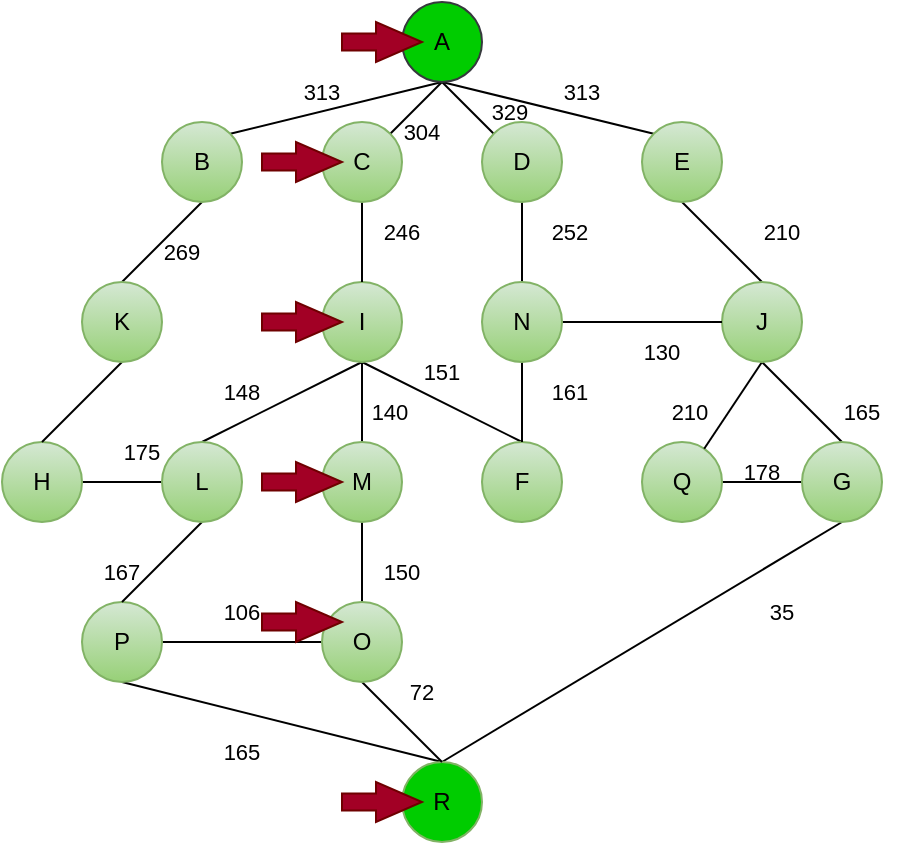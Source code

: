 <mxfile version="21.3.2" type="github">
  <diagram name="Página-1" id="pz-1fr6uStea3kSh0M2R">
    <mxGraphModel dx="880" dy="484" grid="1" gridSize="10" guides="1" tooltips="1" connect="1" arrows="1" fold="1" page="1" pageScale="1" pageWidth="827" pageHeight="1169" math="0" shadow="0">
      <root>
        <mxCell id="0" />
        <mxCell id="1" parent="0" />
        <mxCell id="VfgX133csgO2tGI3QdMY-1" style="rounded=0;orthogonalLoop=1;jettySize=auto;html=1;exitX=0.5;exitY=1;exitDx=0;exitDy=0;endArrow=none;endFill=0;" edge="1" parent="1" source="VfgX133csgO2tGI3QdMY-5" target="VfgX133csgO2tGI3QdMY-35">
          <mxGeometry relative="1" as="geometry" />
        </mxCell>
        <mxCell id="VfgX133csgO2tGI3QdMY-2" style="edgeStyle=none;shape=connector;rounded=0;orthogonalLoop=1;jettySize=auto;html=1;exitX=0.5;exitY=1;exitDx=0;exitDy=0;entryX=1;entryY=0;entryDx=0;entryDy=0;labelBackgroundColor=default;strokeColor=default;fontFamily=Helvetica;fontSize=11;fontColor=default;endArrow=none;endFill=0;exitPerimeter=0;" edge="1" parent="1" source="VfgX133csgO2tGI3QdMY-5" target="VfgX133csgO2tGI3QdMY-7">
          <mxGeometry relative="1" as="geometry" />
        </mxCell>
        <mxCell id="VfgX133csgO2tGI3QdMY-3" style="edgeStyle=none;shape=connector;rounded=0;orthogonalLoop=1;jettySize=auto;html=1;exitX=0.5;exitY=1;exitDx=0;exitDy=0;entryX=0;entryY=0;entryDx=0;entryDy=0;labelBackgroundColor=default;strokeColor=default;fontFamily=Helvetica;fontSize=11;fontColor=default;endArrow=none;endFill=0;" edge="1" parent="1" source="VfgX133csgO2tGI3QdMY-5" target="VfgX133csgO2tGI3QdMY-14">
          <mxGeometry relative="1" as="geometry" />
        </mxCell>
        <mxCell id="VfgX133csgO2tGI3QdMY-4" style="edgeStyle=none;shape=connector;rounded=0;orthogonalLoop=1;jettySize=auto;html=1;exitX=0.5;exitY=1;exitDx=0;exitDy=0;entryX=0;entryY=0;entryDx=0;entryDy=0;labelBackgroundColor=default;strokeColor=default;fontFamily=Helvetica;fontSize=11;fontColor=default;endArrow=none;endFill=0;" edge="1" parent="1" source="VfgX133csgO2tGI3QdMY-5" target="VfgX133csgO2tGI3QdMY-21">
          <mxGeometry relative="1" as="geometry" />
        </mxCell>
        <mxCell id="VfgX133csgO2tGI3QdMY-5" value="A" style="ellipse;whiteSpace=wrap;html=1;aspect=fixed;fillColor=#00CC00;strokeColor=#36393d;gradientColor=#00CC00;" vertex="1" parent="1">
          <mxGeometry x="360" y="20" width="40" height="40" as="geometry" />
        </mxCell>
        <mxCell id="VfgX133csgO2tGI3QdMY-6" style="edgeStyle=none;shape=connector;rounded=0;orthogonalLoop=1;jettySize=auto;html=1;exitX=0.5;exitY=1;exitDx=0;exitDy=0;entryX=0.5;entryY=0;entryDx=0;entryDy=0;labelBackgroundColor=default;strokeColor=default;fontFamily=Helvetica;fontSize=11;fontColor=default;endArrow=none;endFill=0;" edge="1" parent="1" source="VfgX133csgO2tGI3QdMY-7" target="VfgX133csgO2tGI3QdMY-31">
          <mxGeometry relative="1" as="geometry" />
        </mxCell>
        <mxCell id="VfgX133csgO2tGI3QdMY-7" value="B" style="ellipse;whiteSpace=wrap;html=1;aspect=fixed;fillColor=#d5e8d4;strokeColor=#82b366;gradientColor=#97d077;" vertex="1" parent="1">
          <mxGeometry x="240" y="80" width="40" height="40" as="geometry" />
        </mxCell>
        <mxCell id="VfgX133csgO2tGI3QdMY-8" value="" style="edgeStyle=none;shape=connector;rounded=0;orthogonalLoop=1;jettySize=auto;html=1;labelBackgroundColor=default;strokeColor=default;fontFamily=Helvetica;fontSize=11;fontColor=default;endArrow=none;endFill=0;" edge="1" parent="1" source="VfgX133csgO2tGI3QdMY-9" target="VfgX133csgO2tGI3QdMY-19">
          <mxGeometry relative="1" as="geometry" />
        </mxCell>
        <mxCell id="VfgX133csgO2tGI3QdMY-9" value="Q" style="ellipse;whiteSpace=wrap;html=1;aspect=fixed;fillColor=#d5e8d4;strokeColor=#82b366;gradientColor=#97d077;" vertex="1" parent="1">
          <mxGeometry x="480" y="240" width="40" height="40" as="geometry" />
        </mxCell>
        <mxCell id="VfgX133csgO2tGI3QdMY-10" style="edgeStyle=none;shape=connector;rounded=0;orthogonalLoop=1;jettySize=auto;html=1;exitX=1;exitY=0.5;exitDx=0;exitDy=0;entryX=0;entryY=0.5;entryDx=0;entryDy=0;labelBackgroundColor=default;strokeColor=default;fontFamily=Helvetica;fontSize=11;fontColor=default;endArrow=none;endFill=0;" edge="1" parent="1" source="VfgX133csgO2tGI3QdMY-12" target="VfgX133csgO2tGI3QdMY-42">
          <mxGeometry relative="1" as="geometry" />
        </mxCell>
        <mxCell id="VfgX133csgO2tGI3QdMY-11" style="edgeStyle=none;shape=connector;rounded=0;orthogonalLoop=1;jettySize=auto;html=1;exitX=0.5;exitY=1;exitDx=0;exitDy=0;entryX=0.5;entryY=0;entryDx=0;entryDy=0;labelBackgroundColor=default;strokeColor=default;fontFamily=Helvetica;fontSize=11;fontColor=default;endArrow=none;endFill=0;" edge="1" parent="1" source="VfgX133csgO2tGI3QdMY-12" target="VfgX133csgO2tGI3QdMY-37">
          <mxGeometry relative="1" as="geometry" />
        </mxCell>
        <mxCell id="VfgX133csgO2tGI3QdMY-12" value="P" style="ellipse;whiteSpace=wrap;html=1;aspect=fixed;fillColor=#d5e8d4;strokeColor=#82b366;gradientColor=#97d077;" vertex="1" parent="1">
          <mxGeometry x="200" y="320" width="40" height="40" as="geometry" />
        </mxCell>
        <mxCell id="VfgX133csgO2tGI3QdMY-13" style="edgeStyle=none;shape=connector;rounded=0;orthogonalLoop=1;jettySize=auto;html=1;exitX=0.5;exitY=1;exitDx=0;exitDy=0;entryX=0.5;entryY=0;entryDx=0;entryDy=0;labelBackgroundColor=default;strokeColor=default;fontFamily=Helvetica;fontSize=11;fontColor=default;endArrow=none;endFill=0;" edge="1" parent="1" source="VfgX133csgO2tGI3QdMY-14" target="VfgX133csgO2tGI3QdMY-17">
          <mxGeometry relative="1" as="geometry" />
        </mxCell>
        <mxCell id="VfgX133csgO2tGI3QdMY-14" value="E" style="ellipse;whiteSpace=wrap;html=1;aspect=fixed;fillColor=#d5e8d4;strokeColor=#82b366;gradientColor=#97d077;" vertex="1" parent="1">
          <mxGeometry x="480" y="80" width="40" height="40" as="geometry" />
        </mxCell>
        <mxCell id="VfgX133csgO2tGI3QdMY-15" style="edgeStyle=none;shape=connector;rounded=0;orthogonalLoop=1;jettySize=auto;html=1;exitX=0.5;exitY=1;exitDx=0;exitDy=0;entryX=0.5;entryY=0;entryDx=0;entryDy=0;labelBackgroundColor=default;strokeColor=default;fontFamily=Helvetica;fontSize=11;fontColor=default;endArrow=none;endFill=0;" edge="1" parent="1" source="VfgX133csgO2tGI3QdMY-17" target="VfgX133csgO2tGI3QdMY-19">
          <mxGeometry relative="1" as="geometry" />
        </mxCell>
        <mxCell id="VfgX133csgO2tGI3QdMY-16" style="edgeStyle=none;shape=connector;rounded=0;orthogonalLoop=1;jettySize=auto;html=1;exitX=0.5;exitY=1;exitDx=0;exitDy=0;labelBackgroundColor=default;strokeColor=default;fontFamily=Helvetica;fontSize=11;fontColor=default;endArrow=none;endFill=0;" edge="1" parent="1" source="VfgX133csgO2tGI3QdMY-17" target="VfgX133csgO2tGI3QdMY-9">
          <mxGeometry relative="1" as="geometry" />
        </mxCell>
        <mxCell id="VfgX133csgO2tGI3QdMY-17" value="J" style="ellipse;whiteSpace=wrap;html=1;aspect=fixed;fillColor=#d5e8d4;strokeColor=#82b366;gradientColor=#97d077;" vertex="1" parent="1">
          <mxGeometry x="520" y="160" width="40" height="40" as="geometry" />
        </mxCell>
        <mxCell id="VfgX133csgO2tGI3QdMY-18" style="edgeStyle=none;shape=connector;rounded=0;orthogonalLoop=1;jettySize=auto;html=1;exitX=0.5;exitY=1;exitDx=0;exitDy=0;entryX=0.5;entryY=0;entryDx=0;entryDy=0;labelBackgroundColor=default;strokeColor=default;fontFamily=Helvetica;fontSize=11;fontColor=default;endArrow=none;endFill=0;" edge="1" parent="1" source="VfgX133csgO2tGI3QdMY-19" target="VfgX133csgO2tGI3QdMY-37">
          <mxGeometry relative="1" as="geometry" />
        </mxCell>
        <mxCell id="VfgX133csgO2tGI3QdMY-19" value="G" style="ellipse;whiteSpace=wrap;html=1;aspect=fixed;fillColor=#d5e8d4;strokeColor=#82b366;gradientColor=#97d077;" vertex="1" parent="1">
          <mxGeometry x="560" y="240" width="40" height="40" as="geometry" />
        </mxCell>
        <mxCell id="VfgX133csgO2tGI3QdMY-20" style="edgeStyle=none;shape=connector;rounded=0;orthogonalLoop=1;jettySize=auto;html=1;exitX=0.5;exitY=1;exitDx=0;exitDy=0;entryX=0.5;entryY=0;entryDx=0;entryDy=0;labelBackgroundColor=default;strokeColor=default;fontFamily=Helvetica;fontSize=11;fontColor=default;endArrow=none;endFill=0;" edge="1" parent="1" source="VfgX133csgO2tGI3QdMY-21" target="VfgX133csgO2tGI3QdMY-40">
          <mxGeometry relative="1" as="geometry" />
        </mxCell>
        <mxCell id="VfgX133csgO2tGI3QdMY-21" value="D" style="ellipse;whiteSpace=wrap;html=1;aspect=fixed;fillColor=#d5e8d4;strokeColor=#82b366;gradientColor=#97d077;" vertex="1" parent="1">
          <mxGeometry x="400" y="80" width="40" height="40" as="geometry" />
        </mxCell>
        <mxCell id="VfgX133csgO2tGI3QdMY-22" style="edgeStyle=none;shape=connector;rounded=0;orthogonalLoop=1;jettySize=auto;html=1;exitX=0.5;exitY=1;exitDx=0;exitDy=0;entryX=0.5;entryY=0;entryDx=0;entryDy=0;labelBackgroundColor=default;strokeColor=default;fontFamily=Helvetica;fontSize=11;fontColor=default;endArrow=none;endFill=0;" edge="1" parent="1" source="VfgX133csgO2tGI3QdMY-25" target="VfgX133csgO2tGI3QdMY-33">
          <mxGeometry relative="1" as="geometry" />
        </mxCell>
        <mxCell id="VfgX133csgO2tGI3QdMY-23" style="edgeStyle=none;shape=connector;rounded=0;orthogonalLoop=1;jettySize=auto;html=1;exitX=0.5;exitY=1;exitDx=0;exitDy=0;entryX=0.5;entryY=0;entryDx=0;entryDy=0;labelBackgroundColor=default;strokeColor=default;fontFamily=Helvetica;fontSize=11;fontColor=default;endArrow=none;endFill=0;" edge="1" parent="1" source="VfgX133csgO2tGI3QdMY-25" target="VfgX133csgO2tGI3QdMY-27">
          <mxGeometry relative="1" as="geometry" />
        </mxCell>
        <mxCell id="VfgX133csgO2tGI3QdMY-24" style="edgeStyle=none;shape=connector;rounded=0;orthogonalLoop=1;jettySize=auto;html=1;exitX=0.5;exitY=1;exitDx=0;exitDy=0;entryX=0.5;entryY=0;entryDx=0;entryDy=0;labelBackgroundColor=default;strokeColor=default;fontFamily=Helvetica;fontSize=11;fontColor=default;endArrow=none;endFill=0;" edge="1" parent="1" source="VfgX133csgO2tGI3QdMY-25" target="VfgX133csgO2tGI3QdMY-36">
          <mxGeometry relative="1" as="geometry" />
        </mxCell>
        <mxCell id="VfgX133csgO2tGI3QdMY-25" value="I" style="ellipse;whiteSpace=wrap;html=1;aspect=fixed;fillColor=#d5e8d4;strokeColor=#82b366;gradientColor=#97d077;" vertex="1" parent="1">
          <mxGeometry x="320" y="160" width="40" height="40" as="geometry" />
        </mxCell>
        <mxCell id="VfgX133csgO2tGI3QdMY-26" style="edgeStyle=none;shape=connector;rounded=0;orthogonalLoop=1;jettySize=auto;html=1;exitX=0.5;exitY=1;exitDx=0;exitDy=0;entryX=0.5;entryY=0;entryDx=0;entryDy=0;labelBackgroundColor=default;strokeColor=default;fontFamily=Helvetica;fontSize=11;fontColor=default;endArrow=none;endFill=0;" edge="1" parent="1" source="VfgX133csgO2tGI3QdMY-27" target="VfgX133csgO2tGI3QdMY-42">
          <mxGeometry relative="1" as="geometry" />
        </mxCell>
        <mxCell id="VfgX133csgO2tGI3QdMY-27" value="M" style="ellipse;whiteSpace=wrap;html=1;aspect=fixed;fillColor=#d5e8d4;strokeColor=#82b366;gradientColor=#97d077;" vertex="1" parent="1">
          <mxGeometry x="320" y="240" width="40" height="40" as="geometry" />
        </mxCell>
        <mxCell id="VfgX133csgO2tGI3QdMY-28" style="edgeStyle=none;shape=connector;rounded=0;orthogonalLoop=1;jettySize=auto;html=1;exitX=1;exitY=0.5;exitDx=0;exitDy=0;entryX=0;entryY=0.5;entryDx=0;entryDy=0;labelBackgroundColor=default;strokeColor=default;fontFamily=Helvetica;fontSize=11;fontColor=default;endArrow=none;endFill=0;" edge="1" parent="1" source="VfgX133csgO2tGI3QdMY-29" target="VfgX133csgO2tGI3QdMY-33">
          <mxGeometry relative="1" as="geometry" />
        </mxCell>
        <mxCell id="VfgX133csgO2tGI3QdMY-29" value="H" style="ellipse;whiteSpace=wrap;html=1;aspect=fixed;fillColor=#d5e8d4;strokeColor=#82b366;gradientColor=#97d077;" vertex="1" parent="1">
          <mxGeometry x="160" y="240" width="40" height="40" as="geometry" />
        </mxCell>
        <mxCell id="VfgX133csgO2tGI3QdMY-30" style="edgeStyle=none;shape=connector;rounded=0;orthogonalLoop=1;jettySize=auto;html=1;exitX=0.5;exitY=1;exitDx=0;exitDy=0;entryX=0.5;entryY=0;entryDx=0;entryDy=0;labelBackgroundColor=default;strokeColor=default;fontFamily=Helvetica;fontSize=11;fontColor=default;endArrow=none;endFill=0;" edge="1" parent="1" source="VfgX133csgO2tGI3QdMY-31" target="VfgX133csgO2tGI3QdMY-29">
          <mxGeometry relative="1" as="geometry" />
        </mxCell>
        <mxCell id="VfgX133csgO2tGI3QdMY-31" value="K" style="ellipse;whiteSpace=wrap;html=1;aspect=fixed;fillColor=#d5e8d4;strokeColor=#82b366;gradientColor=#97d077;" vertex="1" parent="1">
          <mxGeometry x="200" y="160" width="40" height="40" as="geometry" />
        </mxCell>
        <mxCell id="VfgX133csgO2tGI3QdMY-32" style="edgeStyle=none;shape=connector;rounded=0;orthogonalLoop=1;jettySize=auto;html=1;exitX=0.5;exitY=1;exitDx=0;exitDy=0;entryX=0.5;entryY=0;entryDx=0;entryDy=0;labelBackgroundColor=default;strokeColor=default;fontFamily=Helvetica;fontSize=11;fontColor=default;endArrow=none;endFill=0;" edge="1" parent="1" source="VfgX133csgO2tGI3QdMY-33" target="VfgX133csgO2tGI3QdMY-12">
          <mxGeometry relative="1" as="geometry" />
        </mxCell>
        <mxCell id="VfgX133csgO2tGI3QdMY-33" value="L" style="ellipse;whiteSpace=wrap;html=1;aspect=fixed;fillColor=#d5e8d4;strokeColor=#82b366;gradientColor=#97d077;" vertex="1" parent="1">
          <mxGeometry x="240" y="240" width="40" height="40" as="geometry" />
        </mxCell>
        <mxCell id="VfgX133csgO2tGI3QdMY-34" style="edgeStyle=none;shape=connector;rounded=0;orthogonalLoop=1;jettySize=auto;html=1;exitX=0.5;exitY=1;exitDx=0;exitDy=0;labelBackgroundColor=default;strokeColor=default;fontFamily=Helvetica;fontSize=11;fontColor=default;endArrow=none;endFill=0;" edge="1" parent="1" source="VfgX133csgO2tGI3QdMY-35" target="VfgX133csgO2tGI3QdMY-25">
          <mxGeometry relative="1" as="geometry" />
        </mxCell>
        <mxCell id="VfgX133csgO2tGI3QdMY-35" value="C" style="ellipse;whiteSpace=wrap;html=1;aspect=fixed;fillColor=#d5e8d4;strokeColor=#82b366;gradientColor=#97d077;" vertex="1" parent="1">
          <mxGeometry x="320" y="80" width="40" height="40" as="geometry" />
        </mxCell>
        <mxCell id="VfgX133csgO2tGI3QdMY-36" value="F" style="ellipse;whiteSpace=wrap;html=1;aspect=fixed;fillColor=#d5e8d4;strokeColor=#82b366;gradientColor=#97d077;" vertex="1" parent="1">
          <mxGeometry x="400" y="240" width="40" height="40" as="geometry" />
        </mxCell>
        <mxCell id="VfgX133csgO2tGI3QdMY-37" value="R" style="ellipse;whiteSpace=wrap;html=1;aspect=fixed;fillColor=#00CC00;strokeColor=#82b366;gradientColor=#00CC00;" vertex="1" parent="1">
          <mxGeometry x="360" y="400" width="40" height="40" as="geometry" />
        </mxCell>
        <mxCell id="VfgX133csgO2tGI3QdMY-38" style="edgeStyle=none;shape=connector;rounded=0;orthogonalLoop=1;jettySize=auto;html=1;exitX=0.5;exitY=1;exitDx=0;exitDy=0;entryX=0.5;entryY=0;entryDx=0;entryDy=0;labelBackgroundColor=default;strokeColor=default;fontFamily=Helvetica;fontSize=11;fontColor=default;endArrow=none;endFill=0;" edge="1" parent="1" source="VfgX133csgO2tGI3QdMY-40" target="VfgX133csgO2tGI3QdMY-36">
          <mxGeometry relative="1" as="geometry" />
        </mxCell>
        <mxCell id="VfgX133csgO2tGI3QdMY-39" style="edgeStyle=none;shape=connector;rounded=0;orthogonalLoop=1;jettySize=auto;html=1;exitX=1;exitY=0.5;exitDx=0;exitDy=0;entryX=0;entryY=0.5;entryDx=0;entryDy=0;labelBackgroundColor=default;strokeColor=default;fontFamily=Helvetica;fontSize=11;fontColor=default;endArrow=none;endFill=0;" edge="1" parent="1" source="VfgX133csgO2tGI3QdMY-40" target="VfgX133csgO2tGI3QdMY-17">
          <mxGeometry relative="1" as="geometry" />
        </mxCell>
        <mxCell id="VfgX133csgO2tGI3QdMY-40" value="N" style="ellipse;whiteSpace=wrap;html=1;aspect=fixed;fillColor=#d5e8d4;strokeColor=#82b366;gradientColor=#97d077;" vertex="1" parent="1">
          <mxGeometry x="400" y="160" width="40" height="40" as="geometry" />
        </mxCell>
        <mxCell id="VfgX133csgO2tGI3QdMY-41" style="edgeStyle=none;shape=connector;rounded=0;orthogonalLoop=1;jettySize=auto;html=1;exitX=0.5;exitY=1;exitDx=0;exitDy=0;labelBackgroundColor=default;strokeColor=default;fontFamily=Helvetica;fontSize=11;fontColor=default;endArrow=none;endFill=0;" edge="1" parent="1" source="VfgX133csgO2tGI3QdMY-42">
          <mxGeometry relative="1" as="geometry">
            <mxPoint x="380" y="400" as="targetPoint" />
          </mxGeometry>
        </mxCell>
        <mxCell id="VfgX133csgO2tGI3QdMY-42" value="O" style="ellipse;whiteSpace=wrap;html=1;aspect=fixed;fillColor=#d5e8d4;strokeColor=#82b366;gradientColor=#97d077;" vertex="1" parent="1">
          <mxGeometry x="320" y="320" width="40" height="40" as="geometry" />
        </mxCell>
        <mxCell id="VfgX133csgO2tGI3QdMY-43" value="313" style="text;html=1;strokeColor=none;fillColor=none;align=center;verticalAlign=middle;whiteSpace=wrap;rounded=0;fontSize=11;fontFamily=Helvetica;fontColor=default;" vertex="1" parent="1">
          <mxGeometry x="290" y="50" width="60" height="30" as="geometry" />
        </mxCell>
        <mxCell id="VfgX133csgO2tGI3QdMY-44" value="313" style="text;html=1;strokeColor=none;fillColor=none;align=center;verticalAlign=middle;whiteSpace=wrap;rounded=0;fontSize=11;fontFamily=Helvetica;fontColor=default;" vertex="1" parent="1">
          <mxGeometry x="420" y="50" width="60" height="30" as="geometry" />
        </mxCell>
        <mxCell id="VfgX133csgO2tGI3QdMY-45" value="304" style="text;html=1;strokeColor=none;fillColor=none;align=center;verticalAlign=middle;whiteSpace=wrap;rounded=0;fontSize=11;fontFamily=Helvetica;fontColor=default;" vertex="1" parent="1">
          <mxGeometry x="340" y="70" width="60" height="30" as="geometry" />
        </mxCell>
        <mxCell id="VfgX133csgO2tGI3QdMY-46" value="329" style="text;html=1;strokeColor=none;fillColor=none;align=center;verticalAlign=middle;whiteSpace=wrap;rounded=0;fontSize=11;fontFamily=Helvetica;fontColor=default;" vertex="1" parent="1">
          <mxGeometry x="384" y="60" width="60" height="30" as="geometry" />
        </mxCell>
        <mxCell id="VfgX133csgO2tGI3QdMY-47" value="210" style="text;html=1;strokeColor=none;fillColor=none;align=center;verticalAlign=middle;whiteSpace=wrap;rounded=0;fontSize=11;fontFamily=Helvetica;fontColor=default;" vertex="1" parent="1">
          <mxGeometry x="520" y="120" width="60" height="30" as="geometry" />
        </mxCell>
        <mxCell id="VfgX133csgO2tGI3QdMY-48" value="252" style="text;html=1;strokeColor=none;fillColor=none;align=center;verticalAlign=middle;whiteSpace=wrap;rounded=0;fontSize=11;fontFamily=Helvetica;fontColor=default;" vertex="1" parent="1">
          <mxGeometry x="414" y="120" width="60" height="30" as="geometry" />
        </mxCell>
        <mxCell id="VfgX133csgO2tGI3QdMY-49" value="246" style="text;html=1;strokeColor=none;fillColor=none;align=center;verticalAlign=middle;whiteSpace=wrap;rounded=0;fontSize=11;fontFamily=Helvetica;fontColor=default;" vertex="1" parent="1">
          <mxGeometry x="330" y="120" width="60" height="30" as="geometry" />
        </mxCell>
        <mxCell id="VfgX133csgO2tGI3QdMY-50" value="269" style="text;html=1;strokeColor=none;fillColor=none;align=center;verticalAlign=middle;whiteSpace=wrap;rounded=0;fontSize=11;fontFamily=Helvetica;fontColor=default;" vertex="1" parent="1">
          <mxGeometry x="220" y="130" width="60" height="30" as="geometry" />
        </mxCell>
        <mxCell id="VfgX133csgO2tGI3QdMY-51" value="130" style="text;html=1;strokeColor=none;fillColor=none;align=center;verticalAlign=middle;whiteSpace=wrap;rounded=0;fontSize=11;fontFamily=Helvetica;fontColor=default;" vertex="1" parent="1">
          <mxGeometry x="460" y="180" width="60" height="30" as="geometry" />
        </mxCell>
        <mxCell id="VfgX133csgO2tGI3QdMY-52" value="161" style="text;html=1;strokeColor=none;fillColor=none;align=center;verticalAlign=middle;whiteSpace=wrap;rounded=0;fontSize=11;fontFamily=Helvetica;fontColor=default;" vertex="1" parent="1">
          <mxGeometry x="414" y="200" width="60" height="30" as="geometry" />
        </mxCell>
        <mxCell id="VfgX133csgO2tGI3QdMY-53" value="151" style="text;html=1;strokeColor=none;fillColor=none;align=center;verticalAlign=middle;whiteSpace=wrap;rounded=0;fontSize=11;fontFamily=Helvetica;fontColor=default;" vertex="1" parent="1">
          <mxGeometry x="350" y="190" width="60" height="30" as="geometry" />
        </mxCell>
        <mxCell id="VfgX133csgO2tGI3QdMY-54" value="140" style="text;html=1;strokeColor=none;fillColor=none;align=center;verticalAlign=middle;whiteSpace=wrap;rounded=0;fontSize=11;fontFamily=Helvetica;fontColor=default;" vertex="1" parent="1">
          <mxGeometry x="324" y="210" width="60" height="30" as="geometry" />
        </mxCell>
        <mxCell id="VfgX133csgO2tGI3QdMY-55" value="148" style="text;html=1;strokeColor=none;fillColor=none;align=center;verticalAlign=middle;whiteSpace=wrap;rounded=0;fontSize=11;fontFamily=Helvetica;fontColor=default;" vertex="1" parent="1">
          <mxGeometry x="250" y="200" width="60" height="30" as="geometry" />
        </mxCell>
        <mxCell id="VfgX133csgO2tGI3QdMY-56" value="175" style="text;html=1;strokeColor=none;fillColor=none;align=center;verticalAlign=middle;whiteSpace=wrap;rounded=0;fontSize=11;fontFamily=Helvetica;fontColor=default;" vertex="1" parent="1">
          <mxGeometry x="200" y="230" width="60" height="30" as="geometry" />
        </mxCell>
        <mxCell id="VfgX133csgO2tGI3QdMY-57" value="165" style="text;html=1;strokeColor=none;fillColor=none;align=center;verticalAlign=middle;whiteSpace=wrap;rounded=0;fontSize=11;fontFamily=Helvetica;fontColor=default;" vertex="1" parent="1">
          <mxGeometry x="560" y="210" width="60" height="30" as="geometry" />
        </mxCell>
        <mxCell id="VfgX133csgO2tGI3QdMY-58" value="210" style="text;html=1;strokeColor=none;fillColor=none;align=center;verticalAlign=middle;whiteSpace=wrap;rounded=0;fontSize=11;fontFamily=Helvetica;fontColor=default;" vertex="1" parent="1">
          <mxGeometry x="474" y="210" width="60" height="30" as="geometry" />
        </mxCell>
        <mxCell id="VfgX133csgO2tGI3QdMY-59" value="178" style="text;html=1;strokeColor=none;fillColor=none;align=center;verticalAlign=middle;whiteSpace=wrap;rounded=0;fontSize=11;fontFamily=Helvetica;fontColor=default;" vertex="1" parent="1">
          <mxGeometry x="510" y="240" width="60" height="30" as="geometry" />
        </mxCell>
        <mxCell id="VfgX133csgO2tGI3QdMY-60" value="35" style="text;html=1;strokeColor=none;fillColor=none;align=center;verticalAlign=middle;whiteSpace=wrap;rounded=0;fontSize=11;fontFamily=Helvetica;fontColor=default;" vertex="1" parent="1">
          <mxGeometry x="520" y="310" width="60" height="30" as="geometry" />
        </mxCell>
        <mxCell id="VfgX133csgO2tGI3QdMY-61" value="150" style="text;html=1;strokeColor=none;fillColor=none;align=center;verticalAlign=middle;whiteSpace=wrap;rounded=0;fontSize=11;fontFamily=Helvetica;fontColor=default;" vertex="1" parent="1">
          <mxGeometry x="330" y="290" width="60" height="30" as="geometry" />
        </mxCell>
        <mxCell id="VfgX133csgO2tGI3QdMY-62" value="167" style="text;html=1;strokeColor=none;fillColor=none;align=center;verticalAlign=middle;whiteSpace=wrap;rounded=0;fontSize=11;fontFamily=Helvetica;fontColor=default;" vertex="1" parent="1">
          <mxGeometry x="190" y="290" width="60" height="30" as="geometry" />
        </mxCell>
        <mxCell id="VfgX133csgO2tGI3QdMY-63" value="106" style="text;html=1;strokeColor=none;fillColor=none;align=center;verticalAlign=middle;whiteSpace=wrap;rounded=0;fontSize=11;fontFamily=Helvetica;fontColor=default;" vertex="1" parent="1">
          <mxGeometry x="250" y="310" width="60" height="30" as="geometry" />
        </mxCell>
        <mxCell id="VfgX133csgO2tGI3QdMY-64" value="72" style="text;html=1;strokeColor=none;fillColor=none;align=center;verticalAlign=middle;whiteSpace=wrap;rounded=0;fontSize=11;fontFamily=Helvetica;fontColor=default;" vertex="1" parent="1">
          <mxGeometry x="340" y="350" width="60" height="30" as="geometry" />
        </mxCell>
        <mxCell id="VfgX133csgO2tGI3QdMY-65" value="165" style="text;html=1;strokeColor=none;fillColor=none;align=center;verticalAlign=middle;whiteSpace=wrap;rounded=0;fontSize=11;fontFamily=Helvetica;fontColor=default;" vertex="1" parent="1">
          <mxGeometry x="250" y="380" width="60" height="30" as="geometry" />
        </mxCell>
        <mxCell id="VfgX133csgO2tGI3QdMY-66" value="" style="html=1;shadow=0;dashed=0;align=center;verticalAlign=middle;shape=mxgraph.arrows2.arrow;dy=0.57;dx=23;notch=0;fillColor=#a20025;fontColor=#ffffff;strokeColor=#6F0000;" vertex="1" parent="1">
          <mxGeometry x="330" y="30" width="40" height="20" as="geometry" />
        </mxCell>
        <mxCell id="VfgX133csgO2tGI3QdMY-68" value="" style="html=1;shadow=0;dashed=0;align=center;verticalAlign=middle;shape=mxgraph.arrows2.arrow;dy=0.57;dx=23;notch=0;fillColor=#a20025;fontColor=#ffffff;strokeColor=#6F0000;" vertex="1" parent="1">
          <mxGeometry x="290" y="90" width="40" height="20" as="geometry" />
        </mxCell>
        <mxCell id="VfgX133csgO2tGI3QdMY-69" value="" style="html=1;shadow=0;dashed=0;align=center;verticalAlign=middle;shape=mxgraph.arrows2.arrow;dy=0.57;dx=23;notch=0;fillColor=#a20025;fontColor=#ffffff;strokeColor=#6F0000;" vertex="1" parent="1">
          <mxGeometry x="290" y="170" width="40" height="20" as="geometry" />
        </mxCell>
        <mxCell id="VfgX133csgO2tGI3QdMY-70" value="" style="html=1;shadow=0;dashed=0;align=center;verticalAlign=middle;shape=mxgraph.arrows2.arrow;dy=0.57;dx=23;notch=0;fillColor=#a20025;fontColor=#ffffff;strokeColor=#6F0000;" vertex="1" parent="1">
          <mxGeometry x="290" y="250" width="40" height="20" as="geometry" />
        </mxCell>
        <mxCell id="VfgX133csgO2tGI3QdMY-72" value="" style="html=1;shadow=0;dashed=0;align=center;verticalAlign=middle;shape=mxgraph.arrows2.arrow;dy=0.57;dx=23;notch=0;fillColor=#a20025;fontColor=#ffffff;strokeColor=#6F0000;" vertex="1" parent="1">
          <mxGeometry x="290" y="320" width="40" height="20" as="geometry" />
        </mxCell>
        <mxCell id="VfgX133csgO2tGI3QdMY-73" value="" style="html=1;shadow=0;dashed=0;align=center;verticalAlign=middle;shape=mxgraph.arrows2.arrow;dy=0.57;dx=23;notch=0;fillColor=#a20025;fontColor=#ffffff;strokeColor=#6F0000;" vertex="1" parent="1">
          <mxGeometry x="330" y="410" width="40" height="20" as="geometry" />
        </mxCell>
      </root>
    </mxGraphModel>
  </diagram>
</mxfile>
